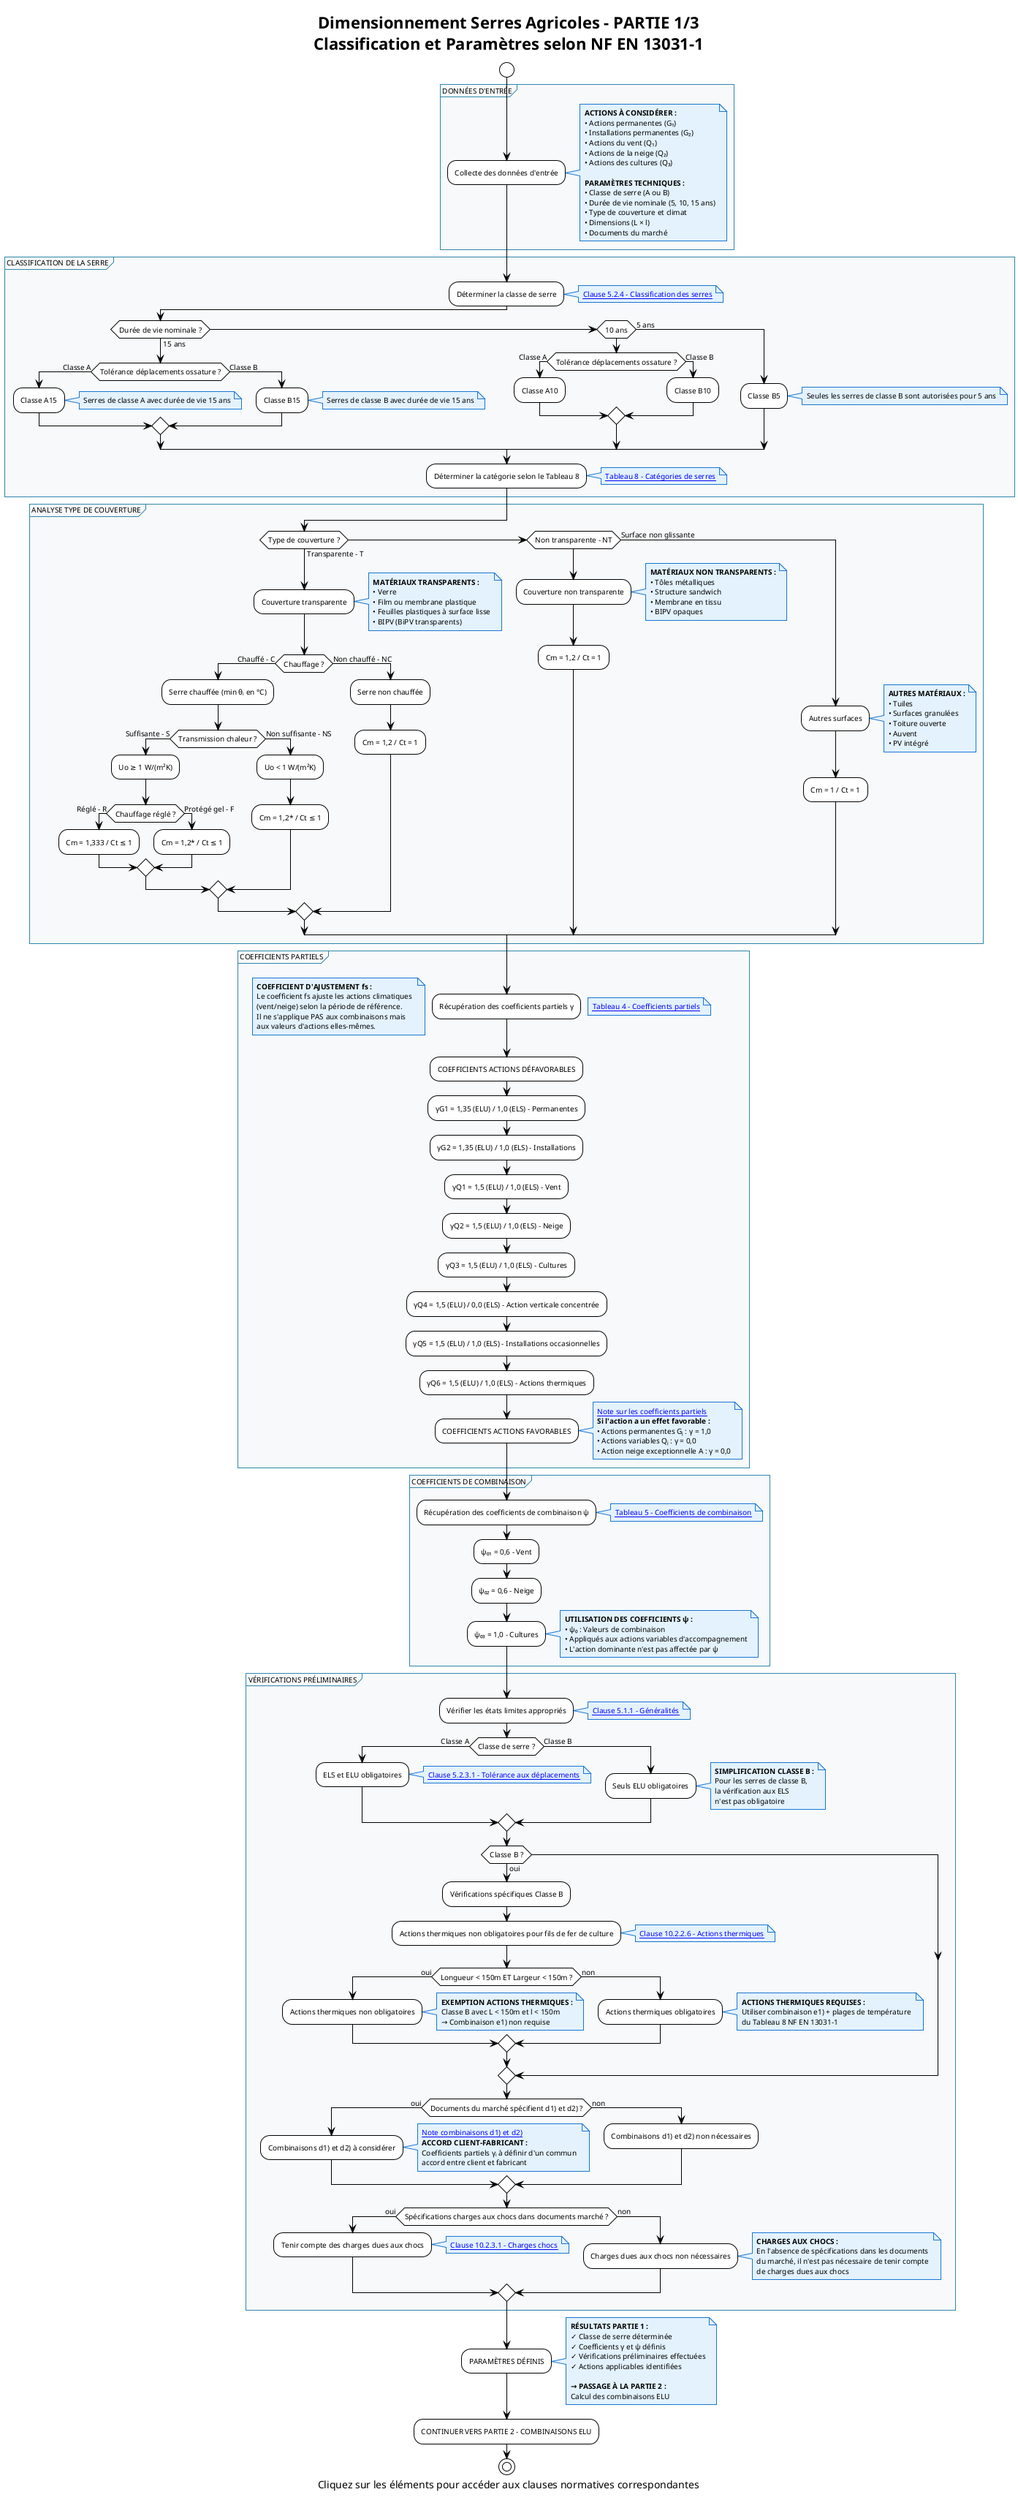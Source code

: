 @startuml
!theme plain
skinparam backgroundColor #FFFFFF
skinparam defaultFontSize 10
skinparam packageStyle rectangle
skinparam partition {
    BorderColor #2E86AB
    BackgroundColor #F8F9FA
}
skinparam note {
    BackgroundColor #E3F2FD
    BorderColor #1976D2
}

title Dimensionnement Serres Agricoles - PARTIE 1/3\nClassification et Paramètres selon NF EN 13031-1
caption Cliquez sur les éléments pour accéder aux clauses normatives correspondantes

start

partition "DONNÉES D'ENTRÉE"  {
    :Collecte des données d'entrée;
    note right
    **ACTIONS À CONSIDÉRER :**
    • Actions permanentes (G₁)
    • Installations permanentes (G₂)  
    • Actions du vent (Q₁)
    • Actions de la neige (Q₂)
    • Actions des cultures (Q₃)
    
    **PARAMÈTRES TECHNIQUES :**
    • Classe de serre (A ou B)
    • Durée de vie nominale (5, 10, 15 ans)
    • Type de couverture et climat
    • Dimensions (L × l)
    • Documents du marché
    end note
}

partition "CLASSIFICATION DE LA SERRE" {
    :Déterminer la classe de serre;
    note right: [[https://www.norme-en13031.fr/clause-5.2.4 Clause 5.2.4 - Classification des serres]]
    
    if (Durée de vie nominale ?) then (15 ans)
        if (Tolérance déplacements ossature ?) then (Classe A)
            :Classe A15;
            note right: Serres de classe A avec durée de vie 15 ans
        else (Classe B)
            :Classe B15;
            note right: Serres de classe B avec durée de vie 15 ans
        endif
    elseif (10 ans) then
        if (Tolérance déplacements ossature ?) then (Classe A)
            :Classe A10;
        else (Classe B)
            :Classe B10;
        endif
    else (5 ans)
        :Classe B5;
        note right: Seules les serres de classe B sont autorisées pour 5 ans
    endif
    
    :Déterminer la catégorie selon le Tableau 8;
    note right: [[https://www.norme-en13031.fr/tableau-8 Tableau 8 - Catégories de serres]]
}

partition "ANALYSE TYPE DE COUVERTURE" {
    if (Type de couverture ?) then (Transparente - T)
        :Couverture transparente;
        note right
        **MATÉRIAUX TRANSPARENTS :**
        • Verre
        • Film ou membrane plastique
        • Feuilles plastiques à surface lisse
        • BIPV (BiPV transparents)
        end note
        
        if (Chauffage ?) then (Chauffé - C)
            :Serre chauffée (min θᵢ en °C);
            if (Transmission chaleur ?) then (Suffisante - S)
                :Uo ≥ 1 W/(m²K);
                if (Chauffage réglé ?) then (Réglé - R)
                    :Cm = 1,333 / Ct ≤ 1;
                else (Protégé gel - F)
                    :Cm = 1,2* / Ct ≤ 1;
                endif
            else (Non suffisante - NS)
                :Uo < 1 W/(m²K);
                :Cm = 1,2* / Ct ≤ 1;
            endif
        else (Non chauffé - NC)
            :Serre non chauffée;
            :Cm = 1,2 / Ct = 1;
        endif
        
    elseif (Non transparente - NT) then
        :Couverture non transparente;
        note right
        **MATÉRIAUX NON TRANSPARENTS :**
        • Tôles métalliques
        • Structure sandwich
        • Membrane en tissu
        • BIPV opaques
        end note
        :Cm = 1,2 / Ct = 1;
        
    else (Surface non glissante)
        :Autres surfaces;
        note right
        **AUTRES MATÉRIAUX :**
        • Tuiles
        • Surfaces granulées
        • Toiture ouverte
        • Auvent
        • PV intégré
        end note
        :Cm = 1 / Ct = 1;
    endif
    
    note right
    **COEFFICIENTS THERMIQUES :**
    • Cm : Coefficient thermique selon ISO 4355
    • Ct : Coefficient du matériau de surface
    • *En France métropolitaine : Ct = 1,0
    end note
}

partition "COEFFICIENTS PARTIELS" {
    :Récupération des coefficients partiels γ;
    note right: [[https://www.norme-en13031.fr/tableau-4 Tableau 4 - Coefficients partiels]]
    
    floating note left
    **COEFFICIENT D'AJUSTEMENT fs :**
    Le coefficient fs ajuste les actions climatiques 
    (vent/neige) selon la période de référence.
    Il ne s'applique PAS aux combinaisons mais 
    aux valeurs d'actions elles-mêmes.
    end note
    
    :COEFFICIENTS ACTIONS DÉFAVORABLES;
    :γG1 = 1,35 (ELU) / 1,0 (ELS) - Permanentes;
    :γG2 = 1,35 (ELU) / 1,0 (ELS) - Installations;
    :γQ1 = 1,5 (ELU) / 1,0 (ELS) - Vent;
    :γQ2 = 1,5 (ELU) / 1,0 (ELS) - Neige;
    :γQ3 = 1,5 (ELU) / 1,0 (ELS) - Cultures;
    :γQ4 = 1,5 (ELU) / 0,0 (ELS) - Action verticale concentrée;
    :γQ5 = 1,5 (ELU) / 1,0 (ELS) - Installations occasionnelles;
    :γQ6 = 1,5 (ELU) / 1,0 (ELS) - Actions thermiques;
    
    :COEFFICIENTS ACTIONS FAVORABLES;
    note right
    [[https://www.norme-en13031.fr/note-coefficients Note sur les coefficients partiels]]
    **Si l'action a un effet favorable :**
    • Actions permanentes Gⱼ : γ = 1,0
    • Actions variables Qⱼ : γ = 0,0  
    • Action neige exceptionnelle A : γ = 0,0
    end note
}

partition "COEFFICIENTS DE COMBINAISON" {
    :Récupération des coefficients de combinaison ψ;
    note right: [[https://www.norme-en13031.fr/tableau-5 Tableau 5 - Coefficients de combinaison]]
    
    :ψ₀₁ = 0,6 - Vent;
    :ψ₀₂ = 0,6 - Neige;
    :ψ₀₃ = 1,0 - Cultures;
    
    note right
    **UTILISATION DES COEFFICIENTS ψ :**
    • ψ₀ : Valeurs de combinaison
    • Appliqués aux actions variables d'accompagnement
    • L'action dominante n'est pas affectée par ψ
    end note
}

partition "VÉRIFICATIONS PRÉLIMINAIRES"  {
    :Vérifier les états limites appropriés;
    note right: [[https://www.norme-en13031.fr/clause-5.1.1 Clause 5.1.1 - Généralités]]
    
    if (Classe de serre ?) then (Classe A)
        :ELS et ELU obligatoires;
        note right: [[https://www.norme-en13031.fr/clause-5.2.3.1 Clause 5.2.3.1 - Tolérance aux déplacements]]
    else (Classe B)
        :Seuls ELU obligatoires;
        note right
        **SIMPLIFICATION CLASSE B :**
        Pour les serres de classe B, 
        la vérification aux ELS 
        n'est pas obligatoire
        end note
    endif
    
    if (Classe B ?) then (oui)
        :Vérifications spécifiques Classe B;
        
        :Actions thermiques non obligatoires pour fils de fer de culture;
        note right: [[https://www.norme-en13031.fr/clause-10.2.2.6 Clause 10.2.2.6 - Actions thermiques]]
        
        if (Longueur < 150m ET Largeur < 150m ?) then (oui)
            :Actions thermiques non obligatoires;
            note right
            **EXEMPTION ACTIONS THERMIQUES :**
            Classe B avec L < 150m et l < 150m
            → Combinaison e1) non requise
            end note
        else (non)
            :Actions thermiques obligatoires;
            note right
            **ACTIONS THERMIQUES REQUISES :**
            Utiliser combinaison e1) + plages de température 
            du Tableau 8 NF EN 13031-1
            end note
        endif
    endif
    
    if (Documents du marché spécifient d1) et d2) ?) then (oui)
        :Combinaisons d1) et d2) à considérer;
        note right
        [[https://www.norme-en13031.fr/note-d1d2 Note combinaisons d1) et d2)]]
        **ACCORD CLIENT-FABRICANT :**
        Coefficients partiels γᵢ à définir d'un commun 
        accord entre client et fabricant
        end note
    else (non)
        :Combinaisons d1) et d2) non nécessaires;
    endif
    
    if (Spécifications charges aux chocs dans documents marché ?) then (oui)
        :Tenir compte des charges dues aux chocs;
        note right: [[https://www.norme-en13031.fr/clause-10.2.3.1 Clause 10.2.3.1 - Charges chocs]]
    else (non)
        :Charges dues aux chocs non nécessaires;
        note right
        **CHARGES AUX CHOCS :**
        En l'absence de spécifications dans les documents 
        du marché, il n'est pas nécessaire de tenir compte 
        de charges dues aux chocs
        end note
    endif
}

:PARAMÈTRES DÉFINIS;
note right
**RÉSULTATS PARTIE 1 :**
✓ Classe de serre déterminée
✓ Coefficients γ et ψ définis
✓ Vérifications préliminaires effectuées
✓ Actions applicables identifiées

**→ PASSAGE À LA PARTIE 2 :**
Calcul des combinaisons ELU
end note

:CONTINUER VERS PARTIE 2 - COMBINAISONS ELU;

stop

@enduml